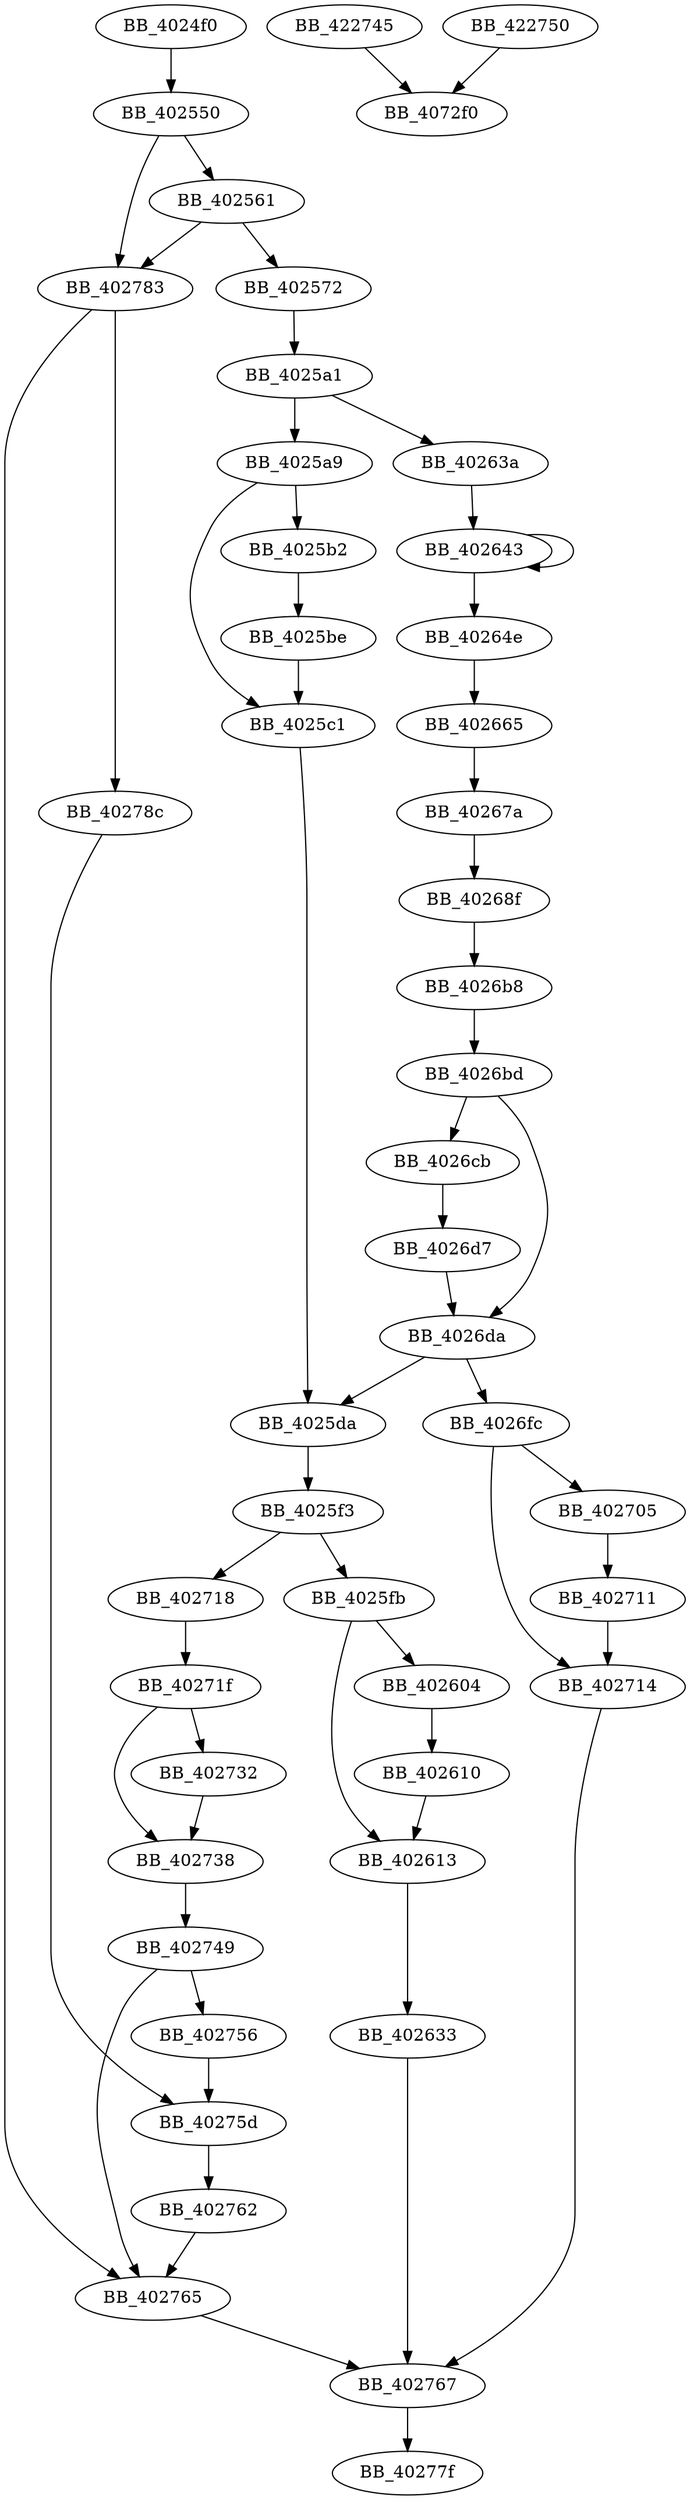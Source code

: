 DiGraph sub_4024F0{
BB_4024f0->BB_402550
BB_402550->BB_402561
BB_402550->BB_402783
BB_402561->BB_402572
BB_402561->BB_402783
BB_402572->BB_4025a1
BB_4025a1->BB_4025a9
BB_4025a1->BB_40263a
BB_4025a9->BB_4025b2
BB_4025a9->BB_4025c1
BB_4025b2->BB_4025be
BB_4025be->BB_4025c1
BB_4025c1->BB_4025da
BB_4025da->BB_4025f3
BB_4025f3->BB_4025fb
BB_4025f3->BB_402718
BB_4025fb->BB_402604
BB_4025fb->BB_402613
BB_402604->BB_402610
BB_402610->BB_402613
BB_402613->BB_402633
BB_402633->BB_402767
BB_40263a->BB_402643
BB_402643->BB_402643
BB_402643->BB_40264e
BB_40264e->BB_402665
BB_402665->BB_40267a
BB_40267a->BB_40268f
BB_40268f->BB_4026b8
BB_4026b8->BB_4026bd
BB_4026bd->BB_4026cb
BB_4026bd->BB_4026da
BB_4026cb->BB_4026d7
BB_4026d7->BB_4026da
BB_4026da->BB_4025da
BB_4026da->BB_4026fc
BB_4026fc->BB_402705
BB_4026fc->BB_402714
BB_402705->BB_402711
BB_402711->BB_402714
BB_402714->BB_402767
BB_402718->BB_40271f
BB_40271f->BB_402732
BB_40271f->BB_402738
BB_402732->BB_402738
BB_402738->BB_402749
BB_402749->BB_402756
BB_402749->BB_402765
BB_402756->BB_40275d
BB_40275d->BB_402762
BB_402762->BB_402765
BB_402765->BB_402767
BB_402767->BB_40277f
BB_402783->BB_402765
BB_402783->BB_40278c
BB_40278c->BB_40275d
BB_422745->BB_4072f0
BB_422750->BB_4072f0
}
